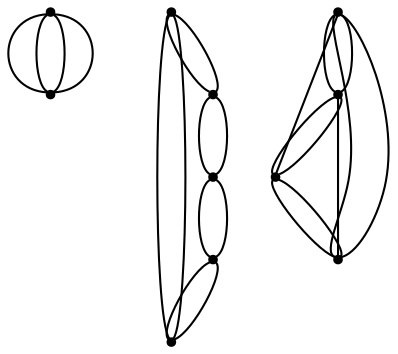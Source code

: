 graph {
  node [shape=point,comment="{\"directed\":false,\"doi\":\"10.1007/978-3-319-03841-4_7\",\"figure\":\"7\"}"]

  v0 [pos="1207.2234675759642,2503.063545603564"]
  v1 [pos="1690.624100160538,2296.265135779019"]
  v2 [pos="1654.7024098986685,2160.5513494022093"]
  v3 [pos="1519.4526574884999,2504.1784461568955"]
  v4 [pos="1534.029842681804,2124.0506130011645"]
  v5 [pos="1468.3783651540075,2324.925259163074"]
  v6 [pos="1204.533947195318,2134.293988369617"]
  v7 [pos="1009.5653359059442,2201.6634106379374"]
  v8 [pos="1009.5653359059442,2441.6232284480857"]
  v9 [pos="793.8639817272252,2437.9559413488023"]
  v10 [pos="786.037510504107,2183.9104649879446"]

  v0 -- v6 [id="-1",pos="1207.2234675759642,2503.063545603564 1215.7723911060998,2437.9226208737014 1257.060397297786,2416.8610283526114 1260.809005402132,2350.2249108912843 1240.5276600033385,2188.961187690849 1240.5276600033385,2188.961187690849 1240.5276600033385,2188.961187690849 1204.533947195318,2134.293988369617 1204.533947195318,2134.293988369617 1204.533947195318,2134.293988369617"]
  v1 -- v2 [id="-2",pos="1690.624100160538,2296.265135779019 1723.842845344555,2241.5780331968967 1723.842845344555,2241.5780331968967 1723.842845344555,2241.5780331968967 1688.8216914062014,2182.4392769880656 1688.8216914062014,2182.4392769880656 1688.8216914062014,2182.4392769880656 1654.7024098986685,2160.5513494022093 1654.7024098986685,2160.5513494022093 1654.7024098986685,2160.5513494022093"]
  v10 -- v7 [id="-3",pos="786.037510504107,2183.9104649879446 1009.5653359059442,2201.6634106379374 1009.5653359059442,2201.6634106379374 1009.5653359059442,2201.6634106379374"]
  v9 -- v10 [id="-4",pos="793.8639817272252,2437.9559413488023 786.037510504107,2183.9104649879446 786.037510504107,2183.9104649879446 786.037510504107,2183.9104649879446"]
  v10 -- v8 [id="-5",pos="786.037510504107,2183.9104649879446 1009.5653359059442,2441.6232284480857 1009.5653359059442,2441.6232284480857 1009.5653359059442,2441.6232284480857"]
  v9 -- v7 [id="-6",pos="793.8639817272252,2437.9559413488023 1009.5653359059442,2201.6634106379374 1009.5653359059442,2201.6634106379374 1009.5653359059442,2201.6634106379374"]
  v10 -- v7 [id="-7",pos="786.037510504107,2183.9104649879446 815.4920755712599,2160.3523803819976 815.4920755712599,2160.3523803819976 815.4920755712599,2160.3523803819976 869.4018421034216,2139.340641396173 869.4018421034216,2139.340641396173 869.4018421034216,2139.340641396173 968.6525372763501,2147.929438974305 968.6525372763501,2147.929438974305 968.6525372763501,2147.929438974305 1017.2000598247671,2170.0664434704104 1017.2000598247671,2170.0664434704104 1017.2000598247671,2170.0664434704104 1009.5653359059442,2201.6634106379374 1009.5653359059442,2201.6634106379374 1009.5653359059442,2201.6634106379374"]
  v10 -- v9 [id="-8",pos="786.037510504107,2183.9104649879446 750.2909298293787,2240.081918429385 750.2909298293787,2240.081918429385 750.2909298293787,2240.081918429385 740.5922541512808,2308.026436836662 740.5922541512808,2308.026436836662 740.5922541512808,2308.026436836662 752.2172784422861,2369.9323186075067 752.2172784422861,2369.9323186075067 752.2172784422861,2369.9323186075067 793.8639817272252,2437.9559413488023 793.8639817272252,2437.9559413488023 793.8639817272252,2437.9559413488023"]
  v8 -- v9 [id="-9",pos="1009.5653359059442,2441.6232284480857 1009.2985120959438,2468.4444304209846 1009.2985120959438,2468.4444304209846 1009.2985120959438,2468.4444304209846 989.7927451755776,2503.3419051069122 989.7927451755776,2503.3419051069122 989.7927451755776,2503.3419051069122 901.2664107218235,2505.50888058495 901.2664107218235,2505.50888058495 901.2664107218235,2505.50888058495 818.5734571371918,2469.786406196808 818.5734571371918,2469.786406196808 818.5734571371918,2469.786406196808 793.8639817272252,2437.9559413488023 793.8639817272252,2437.9559413488023 793.8639817272252,2437.9559413488023"]
  v7 -- v8 [id="-11",pos="1009.5653359059442,2201.6634106379374 1028.7041345925984,2224.171010036502 1028.7041345925984,2224.171010036502 1028.7041345925984,2224.171010036502 1041.1714154789622,2266.4155223048133 1041.1714154789622,2266.4155223048133 1041.1714154789622,2266.4155223048133 1044.5822429317927,2330.1634413327674 1044.5822429317927,2330.1634413327674 1044.5822429317927,2330.1634413327674 1038.2818607475224,2403.4087131835927 1038.2818607475224,2403.4087131835927 1038.2818607475224,2403.4087131835927 1009.5653359059442,2441.6232284480857 1009.5653359059442,2441.6232284480857 1009.5653359059442,2441.6232284480857"]
  v6 -- v0 [id="-13",pos="1204.533947195318,2134.293988369617 1160.3407347294772,2171.7375543208955 1160.3407347294772,2171.7375543208955 1160.3407347294772,2171.7375543208955 1131.5449500938464,2296.491193582424 1131.5449500938464,2296.491193582424 1131.5449500938464,2296.491193582424 1130.7152910816487,2374.6373731755843 1130.7152910816487,2374.6373731755843 1130.7152910816487,2374.6373731755843 1163.159412149599,2448.3160655574943 1163.159412149599,2448.3160655574943 1163.159412149599,2448.3160655574943 1207.2234675759642,2503.063545603564 1207.2234675759642,2503.063545603564 1207.2234675759642,2503.063545603564"]
  v8 -- v9 [id="-14",pos="1009.5653359059442,2441.6232284480857 793.8639817272252,2437.9559413488023 793.8639817272252,2437.9559413488023 793.8639817272252,2437.9559413488023"]
  v0 -- v6 [id="-15",pos="1207.2234675759642,2503.063545603564 1281.052812548073,2451.5707892169776 1281.052812548073,2451.5707892169776 1281.052812548073,2451.5707892169776 1314.8021195804577,2373.595536030442 1314.8021195804577,2373.595536030442 1314.8021195804577,2373.595536030442 1314.6853056275133,2339.615010296721 1314.5726908689558,2305.634484563 1314.456004164326,2271.6537044745073 1299.5077628851984,2210.5897369981994 1299.5077628851984,2210.5897369981994 1299.5077628851984,2210.5897369981994 1262.2600179352748,2165.3323924583515 1262.2600179352748,2165.3323924583515 1262.2600179352748,2165.3323924583515 1204.533947195318,2134.293988369617 1204.533947195318,2134.293988369617 1204.533947195318,2134.293988369617"]
  v5 -- v3 [id="-16",pos="1468.3783651540075,2324.925259163074 1419.1355578137732,2390.235933908742 1419.1355578137732,2390.235933908742 1419.1355578137732,2390.235933908742 1433.8462264892546,2469.544641986247 1433.8462264892546,2469.544641986247 1433.8462264892546,2469.544641986247 1519.4526574884999,2504.1784461568955 1519.4526574884999,2504.1784461568955 1519.4526574884999,2504.1784461568955"]
  v5 -- v4 [id="-17",pos="1468.3783651540075,2324.925259163074 1437.2236512594623,2239.823748336045 1437.2236512594623,2239.823748336045 1437.2236512594623,2239.823748336045 1469.7680439994388,2163.0027571037713 1469.7680439994388,2163.0027571037713 1469.7680439994388,2163.0027571037713 1534.029842681804,2124.0506130011645 1534.029842681804,2124.0506130011645 1534.029842681804,2124.0506130011645"]
  v3 -- v5 [id="-18",pos="1519.4526574884999,2504.1784461568955 1489.7698248507172,2384.7016827847156 1489.7698248507172,2384.7016827847156 1489.7698248507172,2384.7016827847156 1468.3783651540075,2324.925259163074 1468.3783651540075,2324.925259163074 1468.3783651540075,2324.925259163074"]
  v4 -- v2 [id="-19",pos="1534.029842681804,2124.0506130011645 1591.3931284763964,2111.0734325457997 1591.3931284763964,2111.0734325457997 1591.3931284763964,2111.0734325457997 1654.7024098986685,2160.5513494022093 1654.7024098986685,2160.5513494022093 1654.7024098986685,2160.5513494022093"]
  v4 -- v2 [id="-20",pos="1534.029842681804,2124.0506130011645 1590.2923033054572,2183.9104649879446 1590.2923033054572,2183.9104649879446 1590.2923033054572,2183.9104649879446 1654.7024098986685,2160.5513494022093 1654.7024098986685,2160.5513494022093 1654.7024098986685,2160.5513494022093"]
  v3 -- v1 [id="-21",pos="1519.4526574884999,2504.1784461568955 1594.8038923050697,2519.9694580692385 1594.8038923050697,2519.9694580692385 1594.8038923050697,2519.9694580692385 1643.2389273432439,2483.446783569129 1643.2389273432439,2483.446783569129 1643.2389273432439,2483.446783569129 1690.624100160538,2296.265135779019 1690.624100160538,2296.265135779019 1690.624100160538,2296.265135779019"]
  v1 -- v2 [id="-22",pos="1690.624100160538,2296.265135779019 1638.1726629396176,2244.691081248508 1638.1726629396176,2244.691081248508 1638.1726629396176,2244.691081248508 1630.0376781773775,2196.1332291902595 1630.0376781773775,2196.1332291902595 1630.0376781773775,2196.1332291902595 1654.7024098986685,2160.5513494022093 1654.7024098986685,2160.5513494022093 1654.7024098986685,2160.5513494022093"]
  v1 -- v3 [id="-23",pos="1690.624100160538,2296.265135779019 1613.9886117273109,2306.271897621039 1613.9886117273109,2306.271897621039 1613.9886117273109,2306.271897621039 1519.4526574884999,2504.1784461568955 1519.4526574884999,2504.1784461568955 1519.4526574884999,2504.1784461568955"]
  v0 -- v6 [id="-24",pos="1207.2234675759642,2503.063545603564 1204.533947195318,2134.293988369617 1204.533947195318,2134.293988369617 1204.533947195318,2134.293988369617"]
  v5 -- v4 [id="-25",pos="1468.3783651540075,2324.925259163074 1532.4798309597822,2227.30084550305 1532.4798309597822,2227.30084550305 1532.4798309597822,2227.30084550305 1534.029842681804,2124.0506130011645 1534.029842681804,2124.0506130011645 1534.029842681804,2124.0506130011645"]
  v7 -- v8 [id="-12",pos="1009.5653359059442,2201.6634106379374 1009.5653359059442,2441.6232284480857 1009.5653359059442,2441.6232284480857 1009.5653359059442,2441.6232284480857"]
}